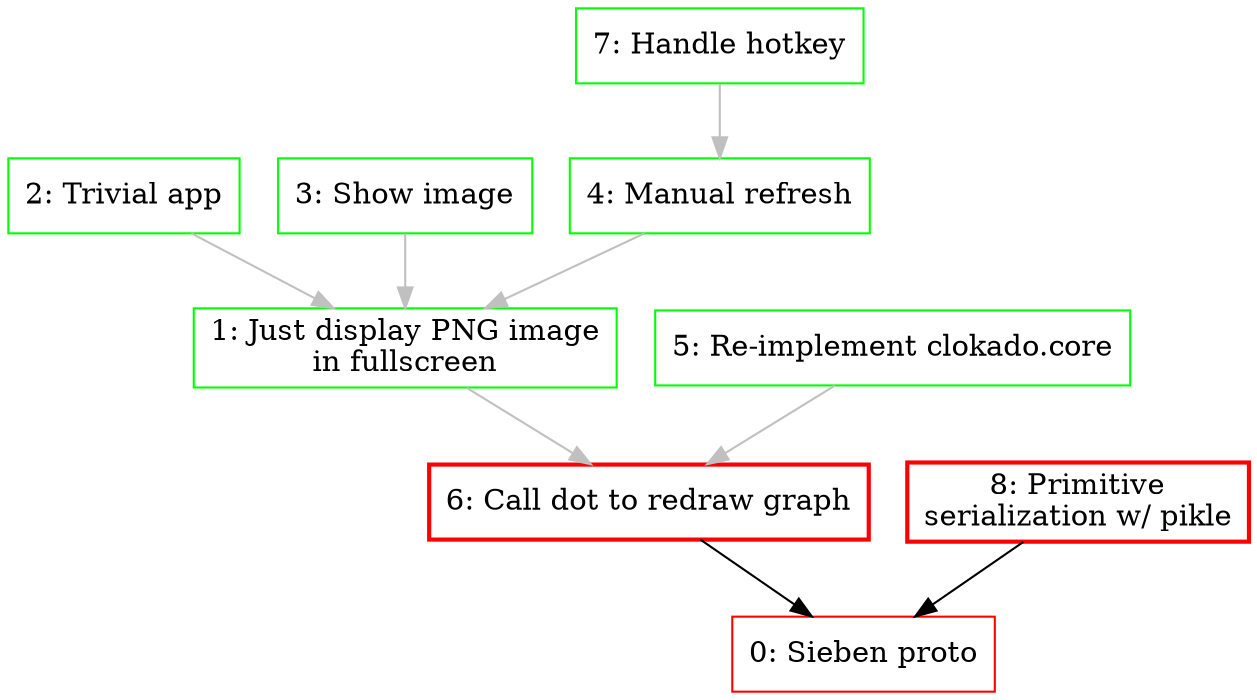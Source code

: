 digraph g {
0 [label="0: Sieben proto", color="red", shape="box"];
1 [label="1: Just display PNG image
in fullscreen", color="green", shape="box"];
2 [label="2: Trivial app", color="green", shape="box"];
3 [label="3: Show image", color="green", shape="box"];
4 [label="4: Manual refresh", color="green", shape="box"];
5 [label="5: Re-implement clokado.core", color="green", shape="box"];
6 [label="6: Call dot to redraw graph", color="red", shape="box", style="bold"];
7 [label="7: Handle hotkey", color="green", shape="box"];
8 [label="8: Primitive
serialization w/ pikle", color="red", shape="box", style="bold"];
1 -> 6 [color="grey"];
2 -> 1 [color="grey"];
3 -> 1 [color="grey"];
4 -> 1 [color="grey"];
5 -> 6 [color="grey"];
6 -> 0 [color="black"];
7 -> 4 [color="grey"];
8 -> 0 [color="black"];
}